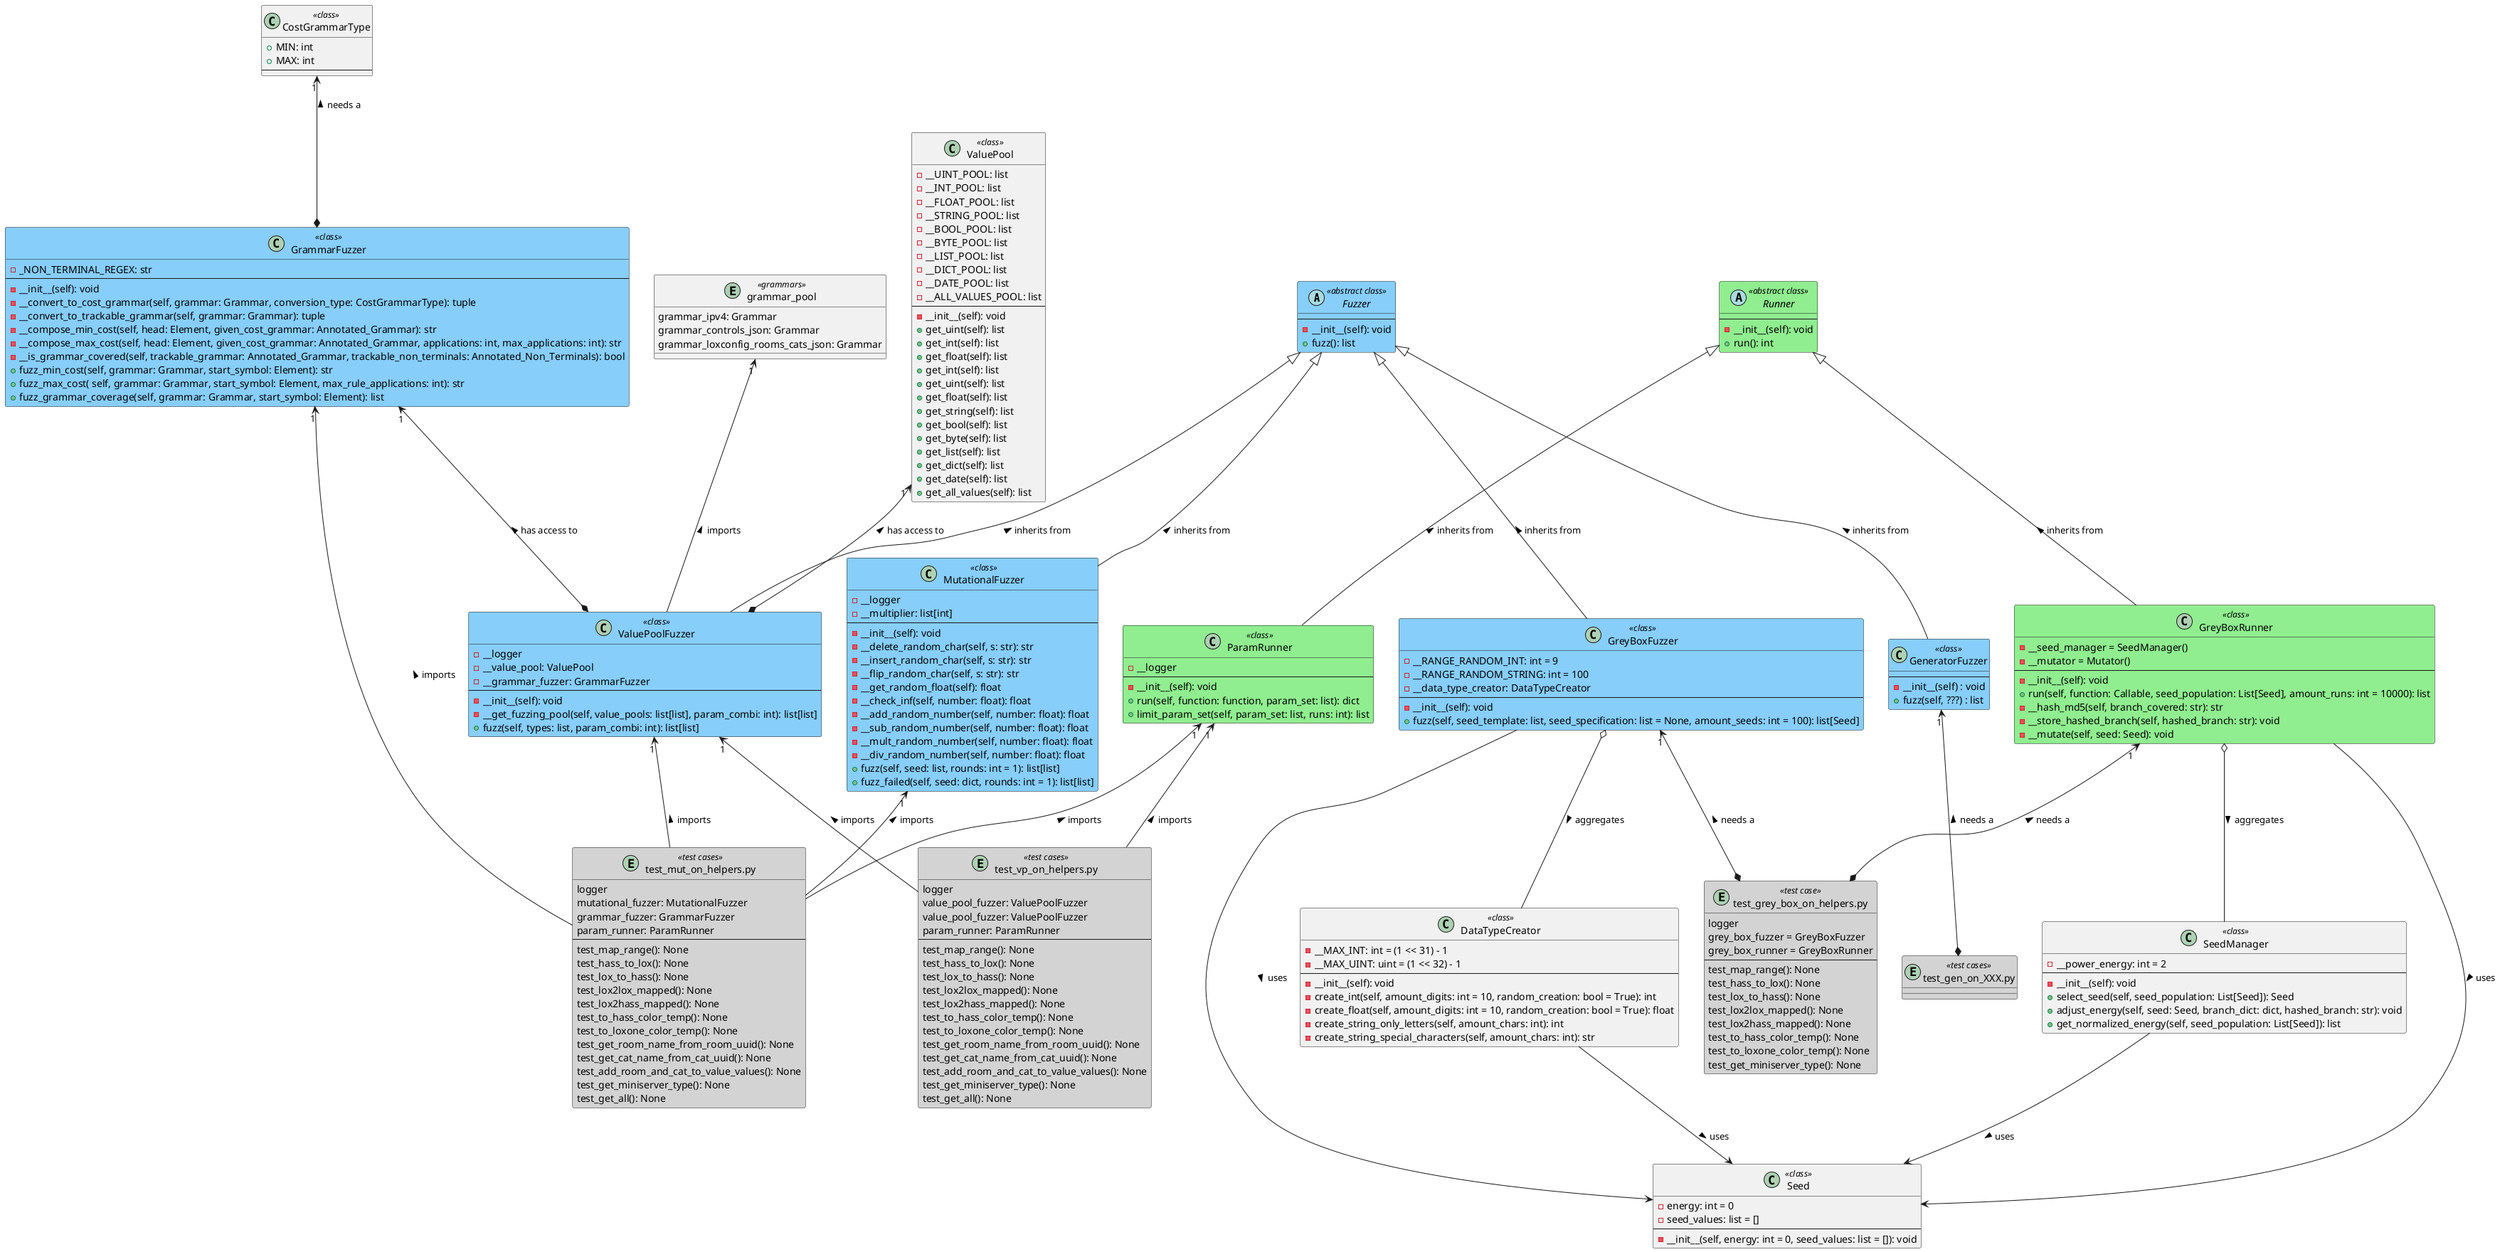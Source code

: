 @startuml fuzzer_overview
allow_mixing

'Web server to creat UML:
' https://www.plantuml.com/plantuml/uml/SyfFKj2rKt3CoKnELR1Io4ZDoSa70000
' copy the UML and generate SVG

'''''''''''''''''''''''''''''''''''''''
'Fuzzer''''''''''''''''''''''''''''''''
'''''''''''''''''''''''''''''''''''''''
abstract class "Fuzzer" as fuzzer << abstract class >> #LightSkyBlue {
    --
    - __init__(self): void
    + fuzz(): list
}
'''''''''''''''''''''''''''''''''''''''
class "ValuePoolFuzzer" as VPFuzzer << class >> #LightSkyBlue {
    - __logger 
    - __value_pool: ValuePool
    - __grammar_fuzzer: GrammarFuzzer
    --
    - __init__(self): void
    - __get_fuzzing_pool(self, value_pools: list[list], param_combi: int): list[list]
    + fuzz(self, types: list, param_combi: int): list[list]
}
class "ValuePool" as VPool << class >> {
    - __UINT_POOL: list
    - __INT_POOL: list
    - __FLOAT_POOL: list
    - __STRING_POOL: list
    - __BOOL_POOL: list
    - __BYTE_POOL: list
    - __LIST_POOL: list
    - __DICT_POOL: list
    - __DATE_POOL: list
    - __ALL_VALUES_POOL: list
    --
    - __init__(self): void
    + get_uint(self): list
    + get_int(self): list
    + get_float(self): list
    + get_int(self): list
    + get_uint(self): list
    + get_float(self): list
    + get_string(self): list
    + get_bool(self): list
    + get_byte(self): list
    + get_list(self): list
    + get_dict(self): list
    + get_date(self): list
    + get_all_values(self): list
}
'''''''''''''''''''''''''''''''''''''''
class "GeneratorFuzzer" as GFuzzer << class >> #LightSkyBlue {
    --
    - __init__(self) : void
    + fuzz(self, ???) : list
}
'''''''''''''''''''''''''''''''''''''''
class "CostGrammarType" as CGType << class >> {
    + MIN: int
    + MAX: int
    --
}
class "GrammarFuzzer" as GrFuzzer << class >> #LightSkyBlue {
    - _NON_TERMINAL_REGEX: str
    --
    - __init__(self): void
    - __convert_to_cost_grammar(self, grammar: Grammar, conversion_type: CostGrammarType): tuple
    - __convert_to_trackable_grammar(self, grammar: Grammar): tuple
    - __compose_min_cost(self, head: Element, given_cost_grammar: Annotated_Grammar): str
    - __compose_max_cost(self, head: Element, given_cost_grammar: Annotated_Grammar, applications: int, max_applications: int): str
    - __is_grammar_covered(self, trackable_grammar: Annotated_Grammar, trackable_non_terminals: Annotated_Non_Terminals): bool
    + fuzz_min_cost(self, grammar: Grammar, start_symbol: Element): str
    + fuzz_max_cost( self, grammar: Grammar, start_symbol: Element, max_rule_applications: int): str
    + fuzz_grammar_coverage(self, grammar: Grammar, start_symbol: Element): list
}
entity "grammar_pool" as gr_pool << grammars >> {
    grammar_ipv4: Grammar
    grammar_controls_json: Grammar
    grammar_loxconfig_rooms_cats_json: Grammar
}
'''''''''''''''''''''''''''''''''''''''
class "MutationalFuzzer" as MFuzzer << class >> #LightSkyBlue {
    - __logger
    - __multiplier: list[int]
    --
    - __init__(self): void
    - __delete_random_char(self, s: str): str
    - __insert_random_char(self, s: str): str
    - __flip_random_char(self, s: str): str
    - __get_random_float(self): float
    - __check_inf(self, number: float): float
    - __add_random_number(self, number: float): float
    - __sub_random_number(self, number: float): float
    - __mult_random_number(self, number: float): float
    - __div_random_number(self, number: float): float
    + fuzz(self, seed: list, rounds: int = 1): list[list]
    + fuzz_failed(self, seed: dict, rounds: int = 1): list[list]
}
'''''''''''''''''''''''''''''''''''''''
'Runner''''''''''''''''''''''''''''''''
'''''''''''''''''''''''''''''''''''''''
'''''''''''''''''''''''''''''''''''''''
class "GreyBoxFuzzer" as GBFuzzer << class >> #LightSkyBlue {
    - __RANGE_RANDOM_INT: int = 9
    - __RANGE_RANDOM_STRING: int = 100
    - __data_type_creator: DataTypeCreator
    --
    - __init__(self): void
    + fuzz(self, seed_template: list, seed_specification: list = None, amount_seeds: int = 100): list[Seed]
}
'''''''''''''''''''''''''''''''''''''''
class "GreyBoxRunner" as GBRunner << class >> #LightGreen {
    - __seed_manager = SeedManager()
    - __mutator = Mutator()
    --
    - __init__(self): void
    + run(self, function: Callable, seed_population: List[Seed], amount_runs: int = 10000): list
    - __hash_md5(self, branch_covered: str): str
    - __store_hashed_branch(self, hashed_branch: str): void
    - __mutate(self, seed: Seed): void
}
'''''''''''''''''''''''''''''''''''''''
class "SeedManager" as SeedManager << class >> {
    - __power_energy: int = 2
    --
    - __init__(self): void
    + select_seed(self, seed_population: List[Seed]): Seed
    + adjust_energy(self, seed: Seed, branch_dict: dict, hashed_branch: str): void
    + get_normalized_energy(self, seed_population: List[Seed]): list
}
'''''''''''''''''''''''''''''''''''''''
class "Seed" as Seed << class >> {
    - energy: int = 0
    - seed_values: list = []
    --
    - __init__(self, energy: int = 0, seed_values: list = []): void
}
'''''''''''''''''''''''''''''''''''''''
class "DataTypeCreator" as DataTypeCreator << class >> {
    - __MAX_INT: int = (1 << 31) - 1
    - __MAX_UINT: uint = (1 << 32) - 1
    --
    - __init__(self): void
    - create_int(self, amount_digits: int = 10, random_creation: bool = True): int
    - create_float(self, amount_digits: int = 10, random_creation: bool = True): float
    - create_string_only_letters(self, amount_chars: int): int
    - create_string_special_characters(self, amount_chars: int): str
}
'''''''''''''''''''''''''''''''''''''''
abstract class "Runner" as runner << abstract class >> #LightGreen {
    --
    - __init__(self): void
    + run(): int
}
'''''''''''''''''''''''''''''''''''''''
class "ParamRunner" as PRunner << class >> #LightGreen {
    - __logger
    --
    - __init__(self): void
    + run(self, function: function, param_set: list): dict
    + limit_param_set(self, param_set: list, runs: int): list
}
'''''''''''''''''''''''''''''''''''''''
'Testcases'''''''''''''''''''''''''''''
'''''''''''''''''''''''''''''''''''''''
entity  "test_vp_on_helpers.py" as test_VP_H << test cases >> #LightGray {
    logger
    value_pool_fuzzer: ValuePoolFuzzer
    value_pool_fuzzer: ValuePoolFuzzer
    param_runner: ParamRunner
    --
    test_map_range(): None
    test_hass_to_lox(): None
    test_lox_to_hass(): None
    test_lox2lox_mapped(): None
    test_lox2hass_mapped(): None
    test_to_hass_color_temp(): None
    test_to_loxone_color_temp(): None
    test_get_room_name_from_room_uuid(): None
    test_get_cat_name_from_cat_uuid(): None
    test_add_room_and_cat_to_value_values(): None
    test_get_miniserver_type(): None
    test_get_all(): None
}
'''''''''''''''''''''''''''''''''''''''
entity  "test_gen_on_XXX.py" as test_GEN << test cases >> #LightGray {

}
'''''''''''''''''''''''''''''''''''''''
entity  "test_mut_on_helpers.py" as test_MUT << test cases >> #LightGray {
    logger
    mutational_fuzzer: MutationalFuzzer
    grammar_fuzzer: GrammarFuzzer
    param_runner: ParamRunner
    --
    test_map_range(): None
    test_hass_to_lox(): None
    test_lox_to_hass(): None
    test_lox2lox_mapped(): None
    test_lox2hass_mapped(): None
    test_to_hass_color_temp(): None
    test_to_loxone_color_temp(): None
    test_get_room_name_from_room_uuid(): None
    test_get_cat_name_from_cat_uuid(): None
    test_add_room_and_cat_to_value_values(): None
    test_get_miniserver_type(): None
    test_get_all(): None
}
'''''''''''''''''''''''''''''''''''''''
entity  "test_grey_box_on_helpers.py" as test_GBox << test case >>  #LightGray {
    logger
    grey_box_fuzzer = GreyBoxFuzzer
    grey_box_runner = GreyBoxRunner
    --
    test_map_range(): None
    test_hass_to_lox(): None
    test_lox_to_hass(): None
    test_lox2lox_mapped(): None
    test_lox2hass_mapped(): None
    test_to_hass_color_temp(): None
    test_to_loxone_color_temp(): None
    test_get_miniserver_type(): None
}
'''''''''''''''''''''''''''''''''''''''
'Fuzzer''''''''''''''''''''''''''''''''
'''''''''''''''''''''''''''''''''''''''
fuzzer <|-- VPFuzzer: inherits from <
VPool "1"<--* VPFuzzer: has access to <
GrFuzzer "1"<--* VPFuzzer: has access to <
gr_pool "1"<-- VPFuzzer: imports <
fuzzer <|-- GFuzzer: inherits from <
fuzzer <|-- MFuzzer: inherits from <
fuzzer <|-- GBFuzzer: inherits from <
GBFuzzer o-- DataTypeCreator: aggregates >
GBFuzzer --> Seed: uses >
'''''''''''''''''''''''''''''''''''''''
'Runner''''''''''''''''''''''''''''''''
'''''''''''''''''''''''''''''''''''''''
runner <|-- PRunner: inherits from <
runner <|-- GBRunner: inherits from <
GBRunner o-- SeedManager: aggregates >
GBRunner --> Seed: uses >
'''''''''''''''''''''''''''''''''''''''
'Other classes'''''''''''''''''''''''''
'''''''''''''''''''''''''''''''''''''''
SeedManager --> Seed: uses >
DataTypeCreator --> Seed: uses >
'''''''''''''''''''''''''''''''''''''''
'Testcases'''''''''''''''''''''''''''''
'''''''''''''''''''''''''''''''''''''''
VPFuzzer "1"<-- test_VP_H: imports <
PRunner "1"<-- test_VP_H: imports <
'''''''''''''''''''''''''''''''''''''''
CGType "1"<--* GrFuzzer: needs a <
'''''''''''''''''''''''''''''''''''''''
GFuzzer "1"<--* test_GEN: needs a <
'''''''''''''''''''''''''''''''''''''''
VPFuzzer "1"<-- test_MUT: imports <
MFuzzer "1"<-- test_MUT: imports <
GrFuzzer "1"<-- test_MUT: imports <
PRunner "1"<-- test_MUT: imports <
GBFuzzer "1"<--* test_GBox: needs a <
GBRunner "1"<--* test_GBox: needs a <
@enduml